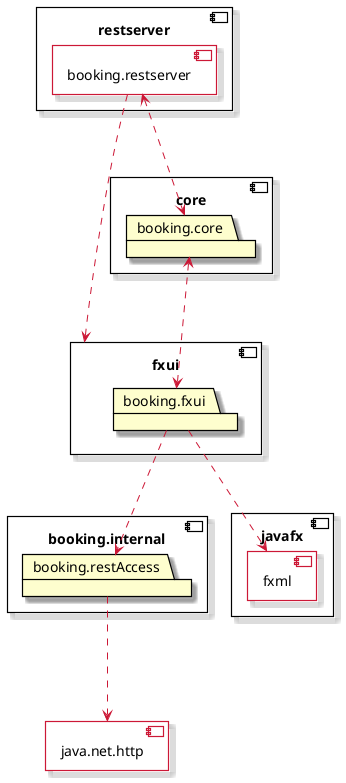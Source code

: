 @startuml packageDiagram
skin rose
component restserver {
  [booking.restserver] <<inside>>
}
component fxui {
  package booking.fxui {
}
}
component booking.internal {
    package booking.restAccess
}

component core {
  package booking.core {
}

}

component javafx {
  
    component fxml <<inside>> {
    }
}


component java.net.http <<inside>> {
}

skinparam Component {
  BackgroundColor transparent
  BorderColor black
  BorderColor<<inside>> #cc1836
}
skinparam ComponentBorderThickness 1.2
skinparam PackageBorderThickness 1.2
skinparam PackageBorderColor black
skinparam ArrowColor #cc1836
HIDE <<inside>> stereotype
booking.core <...> booking.fxui
booking.fxui ...> fxml
booking.restAccess ...> java.net.http
booking.fxui ...> booking.restAccess
booking.restserver <...> booking.core
booking.restserver ...> fxui   
 

@enduml